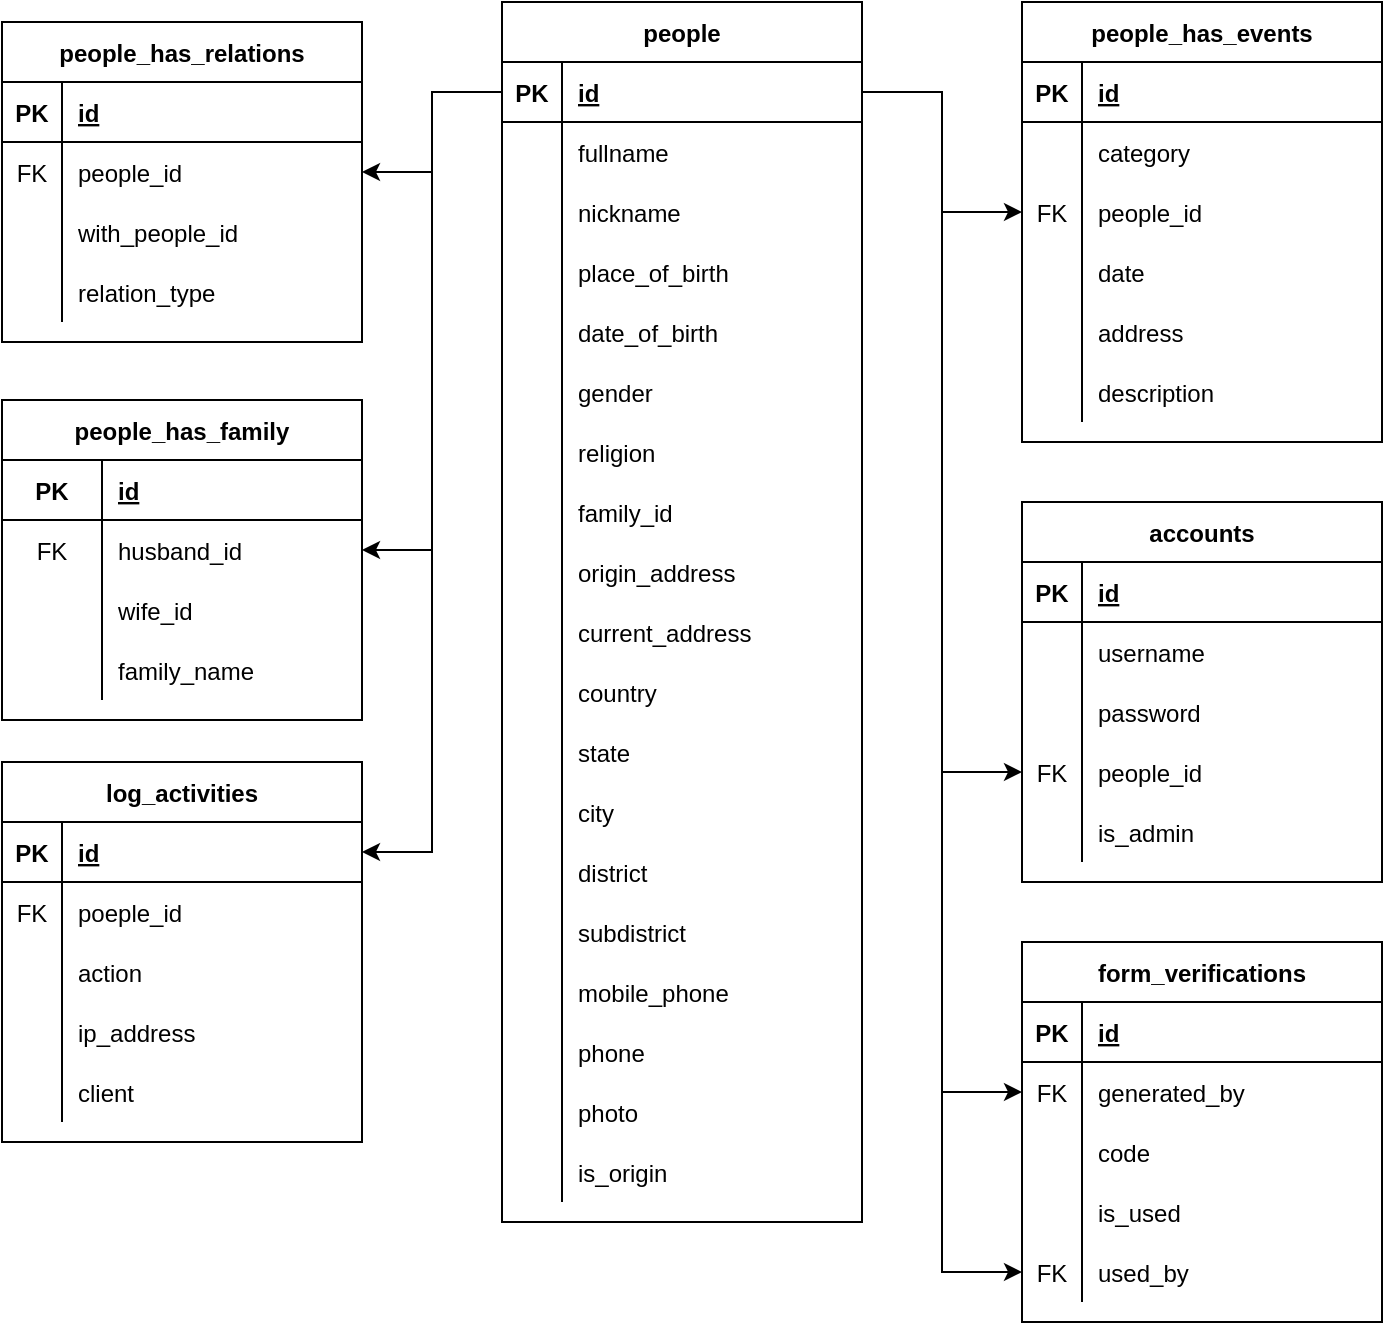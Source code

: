 <mxfile version="18.1.3" type="device"><diagram id="Zd12VCWH0Hh3ZDJWoKAs" name="Page-1"><mxGraphModel dx="1422" dy="729" grid="1" gridSize="10" guides="1" tooltips="1" connect="1" arrows="1" fold="1" page="1" pageScale="1" pageWidth="827" pageHeight="1169" math="0" shadow="0"><root><mxCell id="0"/><mxCell id="1" parent="0"/><mxCell id="gotY-je5vLpRcVYP9ocu-1" value="people_has_events" style="shape=table;startSize=30;container=1;collapsible=1;childLayout=tableLayout;fixedRows=1;rowLines=0;fontStyle=1;align=center;resizeLast=1;" parent="1" vertex="1"><mxGeometry x="560" y="50" width="180" height="220" as="geometry"/></mxCell><mxCell id="gotY-je5vLpRcVYP9ocu-2" value="" style="shape=tableRow;horizontal=0;startSize=0;swimlaneHead=0;swimlaneBody=0;fillColor=none;collapsible=0;dropTarget=0;points=[[0,0.5],[1,0.5]];portConstraint=eastwest;top=0;left=0;right=0;bottom=1;" parent="gotY-je5vLpRcVYP9ocu-1" vertex="1"><mxGeometry y="30" width="180" height="30" as="geometry"/></mxCell><mxCell id="gotY-je5vLpRcVYP9ocu-3" value="PK" style="shape=partialRectangle;connectable=0;fillColor=none;top=0;left=0;bottom=0;right=0;fontStyle=1;overflow=hidden;" parent="gotY-je5vLpRcVYP9ocu-2" vertex="1"><mxGeometry width="30" height="30" as="geometry"><mxRectangle width="30" height="30" as="alternateBounds"/></mxGeometry></mxCell><mxCell id="gotY-je5vLpRcVYP9ocu-4" value="id" style="shape=partialRectangle;connectable=0;fillColor=none;top=0;left=0;bottom=0;right=0;align=left;spacingLeft=6;fontStyle=5;overflow=hidden;" parent="gotY-je5vLpRcVYP9ocu-2" vertex="1"><mxGeometry x="30" width="150" height="30" as="geometry"><mxRectangle width="150" height="30" as="alternateBounds"/></mxGeometry></mxCell><mxCell id="gotY-je5vLpRcVYP9ocu-5" value="" style="shape=tableRow;horizontal=0;startSize=0;swimlaneHead=0;swimlaneBody=0;fillColor=none;collapsible=0;dropTarget=0;points=[[0,0.5],[1,0.5]];portConstraint=eastwest;top=0;left=0;right=0;bottom=0;" parent="gotY-je5vLpRcVYP9ocu-1" vertex="1"><mxGeometry y="60" width="180" height="30" as="geometry"/></mxCell><mxCell id="gotY-je5vLpRcVYP9ocu-6" value="" style="shape=partialRectangle;connectable=0;fillColor=none;top=0;left=0;bottom=0;right=0;editable=1;overflow=hidden;" parent="gotY-je5vLpRcVYP9ocu-5" vertex="1"><mxGeometry width="30" height="30" as="geometry"><mxRectangle width="30" height="30" as="alternateBounds"/></mxGeometry></mxCell><mxCell id="gotY-je5vLpRcVYP9ocu-7" value="category" style="shape=partialRectangle;connectable=0;fillColor=none;top=0;left=0;bottom=0;right=0;align=left;spacingLeft=6;overflow=hidden;" parent="gotY-je5vLpRcVYP9ocu-5" vertex="1"><mxGeometry x="30" width="150" height="30" as="geometry"><mxRectangle width="150" height="30" as="alternateBounds"/></mxGeometry></mxCell><mxCell id="gotY-je5vLpRcVYP9ocu-8" value="" style="shape=tableRow;horizontal=0;startSize=0;swimlaneHead=0;swimlaneBody=0;fillColor=none;collapsible=0;dropTarget=0;points=[[0,0.5],[1,0.5]];portConstraint=eastwest;top=0;left=0;right=0;bottom=0;" parent="gotY-je5vLpRcVYP9ocu-1" vertex="1"><mxGeometry y="90" width="180" height="30" as="geometry"/></mxCell><mxCell id="gotY-je5vLpRcVYP9ocu-9" value="FK" style="shape=partialRectangle;connectable=0;fillColor=none;top=0;left=0;bottom=0;right=0;editable=1;overflow=hidden;" parent="gotY-je5vLpRcVYP9ocu-8" vertex="1"><mxGeometry width="30" height="30" as="geometry"><mxRectangle width="30" height="30" as="alternateBounds"/></mxGeometry></mxCell><mxCell id="gotY-je5vLpRcVYP9ocu-10" value="people_id" style="shape=partialRectangle;connectable=0;fillColor=none;top=0;left=0;bottom=0;right=0;align=left;spacingLeft=6;overflow=hidden;" parent="gotY-je5vLpRcVYP9ocu-8" vertex="1"><mxGeometry x="30" width="150" height="30" as="geometry"><mxRectangle width="150" height="30" as="alternateBounds"/></mxGeometry></mxCell><mxCell id="gotY-je5vLpRcVYP9ocu-11" value="" style="shape=tableRow;horizontal=0;startSize=0;swimlaneHead=0;swimlaneBody=0;fillColor=none;collapsible=0;dropTarget=0;points=[[0,0.5],[1,0.5]];portConstraint=eastwest;top=0;left=0;right=0;bottom=0;" parent="gotY-je5vLpRcVYP9ocu-1" vertex="1"><mxGeometry y="120" width="180" height="30" as="geometry"/></mxCell><mxCell id="gotY-je5vLpRcVYP9ocu-12" value="" style="shape=partialRectangle;connectable=0;fillColor=none;top=0;left=0;bottom=0;right=0;editable=1;overflow=hidden;" parent="gotY-je5vLpRcVYP9ocu-11" vertex="1"><mxGeometry width="30" height="30" as="geometry"><mxRectangle width="30" height="30" as="alternateBounds"/></mxGeometry></mxCell><mxCell id="gotY-je5vLpRcVYP9ocu-13" value="date" style="shape=partialRectangle;connectable=0;fillColor=none;top=0;left=0;bottom=0;right=0;align=left;spacingLeft=6;overflow=hidden;" parent="gotY-je5vLpRcVYP9ocu-11" vertex="1"><mxGeometry x="30" width="150" height="30" as="geometry"><mxRectangle width="150" height="30" as="alternateBounds"/></mxGeometry></mxCell><mxCell id="gotY-je5vLpRcVYP9ocu-128" value="" style="shape=tableRow;horizontal=0;startSize=0;swimlaneHead=0;swimlaneBody=0;fillColor=none;collapsible=0;dropTarget=0;points=[[0,0.5],[1,0.5]];portConstraint=eastwest;top=0;left=0;right=0;bottom=0;" parent="gotY-je5vLpRcVYP9ocu-1" vertex="1"><mxGeometry y="150" width="180" height="30" as="geometry"/></mxCell><mxCell id="gotY-je5vLpRcVYP9ocu-129" value="" style="shape=partialRectangle;connectable=0;fillColor=none;top=0;left=0;bottom=0;right=0;editable=1;overflow=hidden;" parent="gotY-je5vLpRcVYP9ocu-128" vertex="1"><mxGeometry width="30" height="30" as="geometry"><mxRectangle width="30" height="30" as="alternateBounds"/></mxGeometry></mxCell><mxCell id="gotY-je5vLpRcVYP9ocu-130" value="address" style="shape=partialRectangle;connectable=0;fillColor=none;top=0;left=0;bottom=0;right=0;align=left;spacingLeft=6;overflow=hidden;" parent="gotY-je5vLpRcVYP9ocu-128" vertex="1"><mxGeometry x="30" width="150" height="30" as="geometry"><mxRectangle width="150" height="30" as="alternateBounds"/></mxGeometry></mxCell><mxCell id="AFvGpqUItjvITP-02xE5-25" value="" style="shape=tableRow;horizontal=0;startSize=0;swimlaneHead=0;swimlaneBody=0;fillColor=none;collapsible=0;dropTarget=0;points=[[0,0.5],[1,0.5]];portConstraint=eastwest;top=0;left=0;right=0;bottom=0;" parent="gotY-je5vLpRcVYP9ocu-1" vertex="1"><mxGeometry y="180" width="180" height="30" as="geometry"/></mxCell><mxCell id="AFvGpqUItjvITP-02xE5-26" value="" style="shape=partialRectangle;connectable=0;fillColor=none;top=0;left=0;bottom=0;right=0;editable=1;overflow=hidden;" parent="AFvGpqUItjvITP-02xE5-25" vertex="1"><mxGeometry width="30" height="30" as="geometry"><mxRectangle width="30" height="30" as="alternateBounds"/></mxGeometry></mxCell><mxCell id="AFvGpqUItjvITP-02xE5-27" value="description" style="shape=partialRectangle;connectable=0;fillColor=none;top=0;left=0;bottom=0;right=0;align=left;spacingLeft=6;overflow=hidden;" parent="AFvGpqUItjvITP-02xE5-25" vertex="1"><mxGeometry x="30" width="150" height="30" as="geometry"><mxRectangle width="150" height="30" as="alternateBounds"/></mxGeometry></mxCell><mxCell id="gotY-je5vLpRcVYP9ocu-14" value="people" style="shape=table;startSize=30;container=1;collapsible=1;childLayout=tableLayout;fixedRows=1;rowLines=0;fontStyle=1;align=center;resizeLast=1;" parent="1" vertex="1"><mxGeometry x="300" y="50" width="180" height="610" as="geometry"/></mxCell><mxCell id="gotY-je5vLpRcVYP9ocu-15" value="" style="shape=tableRow;horizontal=0;startSize=0;swimlaneHead=0;swimlaneBody=0;fillColor=none;collapsible=0;dropTarget=0;points=[[0,0.5],[1,0.5]];portConstraint=eastwest;top=0;left=0;right=0;bottom=1;" parent="gotY-je5vLpRcVYP9ocu-14" vertex="1"><mxGeometry y="30" width="180" height="30" as="geometry"/></mxCell><mxCell id="gotY-je5vLpRcVYP9ocu-16" value="PK" style="shape=partialRectangle;connectable=0;fillColor=none;top=0;left=0;bottom=0;right=0;fontStyle=1;overflow=hidden;" parent="gotY-je5vLpRcVYP9ocu-15" vertex="1"><mxGeometry width="30" height="30" as="geometry"><mxRectangle width="30" height="30" as="alternateBounds"/></mxGeometry></mxCell><mxCell id="gotY-je5vLpRcVYP9ocu-17" value="id" style="shape=partialRectangle;connectable=0;fillColor=none;top=0;left=0;bottom=0;right=0;align=left;spacingLeft=6;fontStyle=5;overflow=hidden;" parent="gotY-je5vLpRcVYP9ocu-15" vertex="1"><mxGeometry x="30" width="150" height="30" as="geometry"><mxRectangle width="150" height="30" as="alternateBounds"/></mxGeometry></mxCell><mxCell id="gotY-je5vLpRcVYP9ocu-18" value="" style="shape=tableRow;horizontal=0;startSize=0;swimlaneHead=0;swimlaneBody=0;fillColor=none;collapsible=0;dropTarget=0;points=[[0,0.5],[1,0.5]];portConstraint=eastwest;top=0;left=0;right=0;bottom=0;" parent="gotY-je5vLpRcVYP9ocu-14" vertex="1"><mxGeometry y="60" width="180" height="30" as="geometry"/></mxCell><mxCell id="gotY-je5vLpRcVYP9ocu-19" value="" style="shape=partialRectangle;connectable=0;fillColor=none;top=0;left=0;bottom=0;right=0;editable=1;overflow=hidden;" parent="gotY-je5vLpRcVYP9ocu-18" vertex="1"><mxGeometry width="30" height="30" as="geometry"><mxRectangle width="30" height="30" as="alternateBounds"/></mxGeometry></mxCell><mxCell id="gotY-je5vLpRcVYP9ocu-20" value="fullname" style="shape=partialRectangle;connectable=0;fillColor=none;top=0;left=0;bottom=0;right=0;align=left;spacingLeft=6;overflow=hidden;" parent="gotY-je5vLpRcVYP9ocu-18" vertex="1"><mxGeometry x="30" width="150" height="30" as="geometry"><mxRectangle width="150" height="30" as="alternateBounds"/></mxGeometry></mxCell><mxCell id="gotY-je5vLpRcVYP9ocu-21" value="" style="shape=tableRow;horizontal=0;startSize=0;swimlaneHead=0;swimlaneBody=0;fillColor=none;collapsible=0;dropTarget=0;points=[[0,0.5],[1,0.5]];portConstraint=eastwest;top=0;left=0;right=0;bottom=0;" parent="gotY-je5vLpRcVYP9ocu-14" vertex="1"><mxGeometry y="90" width="180" height="30" as="geometry"/></mxCell><mxCell id="gotY-je5vLpRcVYP9ocu-22" value="" style="shape=partialRectangle;connectable=0;fillColor=none;top=0;left=0;bottom=0;right=0;editable=1;overflow=hidden;" parent="gotY-je5vLpRcVYP9ocu-21" vertex="1"><mxGeometry width="30" height="30" as="geometry"><mxRectangle width="30" height="30" as="alternateBounds"/></mxGeometry></mxCell><mxCell id="gotY-je5vLpRcVYP9ocu-23" value="nickname" style="shape=partialRectangle;connectable=0;fillColor=none;top=0;left=0;bottom=0;right=0;align=left;spacingLeft=6;overflow=hidden;" parent="gotY-je5vLpRcVYP9ocu-21" vertex="1"><mxGeometry x="30" width="150" height="30" as="geometry"><mxRectangle width="150" height="30" as="alternateBounds"/></mxGeometry></mxCell><mxCell id="gotY-je5vLpRcVYP9ocu-24" value="" style="shape=tableRow;horizontal=0;startSize=0;swimlaneHead=0;swimlaneBody=0;fillColor=none;collapsible=0;dropTarget=0;points=[[0,0.5],[1,0.5]];portConstraint=eastwest;top=0;left=0;right=0;bottom=0;" parent="gotY-je5vLpRcVYP9ocu-14" vertex="1"><mxGeometry y="120" width="180" height="30" as="geometry"/></mxCell><mxCell id="gotY-je5vLpRcVYP9ocu-25" value="" style="shape=partialRectangle;connectable=0;fillColor=none;top=0;left=0;bottom=0;right=0;editable=1;overflow=hidden;" parent="gotY-je5vLpRcVYP9ocu-24" vertex="1"><mxGeometry width="30" height="30" as="geometry"><mxRectangle width="30" height="30" as="alternateBounds"/></mxGeometry></mxCell><mxCell id="gotY-je5vLpRcVYP9ocu-26" value="place_of_birth" style="shape=partialRectangle;connectable=0;fillColor=none;top=0;left=0;bottom=0;right=0;align=left;spacingLeft=6;overflow=hidden;" parent="gotY-je5vLpRcVYP9ocu-24" vertex="1"><mxGeometry x="30" width="150" height="30" as="geometry"><mxRectangle width="150" height="30" as="alternateBounds"/></mxGeometry></mxCell><mxCell id="gotY-je5vLpRcVYP9ocu-27" value="" style="shape=tableRow;horizontal=0;startSize=0;swimlaneHead=0;swimlaneBody=0;fillColor=none;collapsible=0;dropTarget=0;points=[[0,0.5],[1,0.5]];portConstraint=eastwest;top=0;left=0;right=0;bottom=0;" parent="gotY-je5vLpRcVYP9ocu-14" vertex="1"><mxGeometry y="150" width="180" height="30" as="geometry"/></mxCell><mxCell id="gotY-je5vLpRcVYP9ocu-28" value="" style="shape=partialRectangle;connectable=0;fillColor=none;top=0;left=0;bottom=0;right=0;editable=1;overflow=hidden;" parent="gotY-je5vLpRcVYP9ocu-27" vertex="1"><mxGeometry width="30" height="30" as="geometry"><mxRectangle width="30" height="30" as="alternateBounds"/></mxGeometry></mxCell><mxCell id="gotY-je5vLpRcVYP9ocu-29" value="date_of_birth" style="shape=partialRectangle;connectable=0;fillColor=none;top=0;left=0;bottom=0;right=0;align=left;spacingLeft=6;overflow=hidden;" parent="gotY-je5vLpRcVYP9ocu-27" vertex="1"><mxGeometry x="30" width="150" height="30" as="geometry"><mxRectangle width="150" height="30" as="alternateBounds"/></mxGeometry></mxCell><mxCell id="AFvGpqUItjvITP-02xE5-1" value="" style="shape=tableRow;horizontal=0;startSize=0;swimlaneHead=0;swimlaneBody=0;fillColor=none;collapsible=0;dropTarget=0;points=[[0,0.5],[1,0.5]];portConstraint=eastwest;top=0;left=0;right=0;bottom=0;" parent="gotY-je5vLpRcVYP9ocu-14" vertex="1"><mxGeometry y="180" width="180" height="30" as="geometry"/></mxCell><mxCell id="AFvGpqUItjvITP-02xE5-2" value="" style="shape=partialRectangle;connectable=0;fillColor=none;top=0;left=0;bottom=0;right=0;editable=1;overflow=hidden;" parent="AFvGpqUItjvITP-02xE5-1" vertex="1"><mxGeometry width="30" height="30" as="geometry"><mxRectangle width="30" height="30" as="alternateBounds"/></mxGeometry></mxCell><mxCell id="AFvGpqUItjvITP-02xE5-3" value="gender" style="shape=partialRectangle;connectable=0;fillColor=none;top=0;left=0;bottom=0;right=0;align=left;spacingLeft=6;overflow=hidden;" parent="AFvGpqUItjvITP-02xE5-1" vertex="1"><mxGeometry x="30" width="150" height="30" as="geometry"><mxRectangle width="150" height="30" as="alternateBounds"/></mxGeometry></mxCell><mxCell id="gotY-je5vLpRcVYP9ocu-45" value="" style="shape=tableRow;horizontal=0;startSize=0;swimlaneHead=0;swimlaneBody=0;fillColor=none;collapsible=0;dropTarget=0;points=[[0,0.5],[1,0.5]];portConstraint=eastwest;top=0;left=0;right=0;bottom=0;" parent="gotY-je5vLpRcVYP9ocu-14" vertex="1"><mxGeometry y="210" width="180" height="30" as="geometry"/></mxCell><mxCell id="gotY-je5vLpRcVYP9ocu-46" value="" style="shape=partialRectangle;connectable=0;fillColor=none;top=0;left=0;bottom=0;right=0;editable=1;overflow=hidden;" parent="gotY-je5vLpRcVYP9ocu-45" vertex="1"><mxGeometry width="30" height="30" as="geometry"><mxRectangle width="30" height="30" as="alternateBounds"/></mxGeometry></mxCell><mxCell id="gotY-je5vLpRcVYP9ocu-47" value="religion" style="shape=partialRectangle;connectable=0;fillColor=none;top=0;left=0;bottom=0;right=0;align=left;spacingLeft=6;overflow=hidden;" parent="gotY-je5vLpRcVYP9ocu-45" vertex="1"><mxGeometry x="30" width="150" height="30" as="geometry"><mxRectangle width="150" height="30" as="alternateBounds"/></mxGeometry></mxCell><mxCell id="gotY-je5vLpRcVYP9ocu-30" value="" style="shape=tableRow;horizontal=0;startSize=0;swimlaneHead=0;swimlaneBody=0;fillColor=none;collapsible=0;dropTarget=0;points=[[0,0.5],[1,0.5]];portConstraint=eastwest;top=0;left=0;right=0;bottom=0;" parent="gotY-je5vLpRcVYP9ocu-14" vertex="1"><mxGeometry y="240" width="180" height="30" as="geometry"/></mxCell><mxCell id="gotY-je5vLpRcVYP9ocu-31" value="" style="shape=partialRectangle;connectable=0;fillColor=none;top=0;left=0;bottom=0;right=0;editable=1;overflow=hidden;" parent="gotY-je5vLpRcVYP9ocu-30" vertex="1"><mxGeometry width="30" height="30" as="geometry"><mxRectangle width="30" height="30" as="alternateBounds"/></mxGeometry></mxCell><mxCell id="gotY-je5vLpRcVYP9ocu-32" value="family_id" style="shape=partialRectangle;connectable=0;fillColor=none;top=0;left=0;bottom=0;right=0;align=left;spacingLeft=6;overflow=hidden;" parent="gotY-je5vLpRcVYP9ocu-30" vertex="1"><mxGeometry x="30" width="150" height="30" as="geometry"><mxRectangle width="150" height="30" as="alternateBounds"/></mxGeometry></mxCell><mxCell id="gotY-je5vLpRcVYP9ocu-33" value="" style="shape=tableRow;horizontal=0;startSize=0;swimlaneHead=0;swimlaneBody=0;fillColor=none;collapsible=0;dropTarget=0;points=[[0,0.5],[1,0.5]];portConstraint=eastwest;top=0;left=0;right=0;bottom=0;" parent="gotY-je5vLpRcVYP9ocu-14" vertex="1"><mxGeometry y="270" width="180" height="30" as="geometry"/></mxCell><mxCell id="gotY-je5vLpRcVYP9ocu-34" value="" style="shape=partialRectangle;connectable=0;fillColor=none;top=0;left=0;bottom=0;right=0;editable=1;overflow=hidden;" parent="gotY-je5vLpRcVYP9ocu-33" vertex="1"><mxGeometry width="30" height="30" as="geometry"><mxRectangle width="30" height="30" as="alternateBounds"/></mxGeometry></mxCell><mxCell id="gotY-je5vLpRcVYP9ocu-35" value="origin_address" style="shape=partialRectangle;connectable=0;fillColor=none;top=0;left=0;bottom=0;right=0;align=left;spacingLeft=6;overflow=hidden;" parent="gotY-je5vLpRcVYP9ocu-33" vertex="1"><mxGeometry x="30" width="150" height="30" as="geometry"><mxRectangle width="150" height="30" as="alternateBounds"/></mxGeometry></mxCell><mxCell id="gotY-je5vLpRcVYP9ocu-36" value="" style="shape=tableRow;horizontal=0;startSize=0;swimlaneHead=0;swimlaneBody=0;fillColor=none;collapsible=0;dropTarget=0;points=[[0,0.5],[1,0.5]];portConstraint=eastwest;top=0;left=0;right=0;bottom=0;" parent="gotY-je5vLpRcVYP9ocu-14" vertex="1"><mxGeometry y="300" width="180" height="30" as="geometry"/></mxCell><mxCell id="gotY-je5vLpRcVYP9ocu-37" value="" style="shape=partialRectangle;connectable=0;fillColor=none;top=0;left=0;bottom=0;right=0;editable=1;overflow=hidden;" parent="gotY-je5vLpRcVYP9ocu-36" vertex="1"><mxGeometry width="30" height="30" as="geometry"><mxRectangle width="30" height="30" as="alternateBounds"/></mxGeometry></mxCell><mxCell id="gotY-je5vLpRcVYP9ocu-38" value="current_address" style="shape=partialRectangle;connectable=0;fillColor=none;top=0;left=0;bottom=0;right=0;align=left;spacingLeft=6;overflow=hidden;" parent="gotY-je5vLpRcVYP9ocu-36" vertex="1"><mxGeometry x="30" width="150" height="30" as="geometry"><mxRectangle width="150" height="30" as="alternateBounds"/></mxGeometry></mxCell><mxCell id="AFvGpqUItjvITP-02xE5-4" value="" style="shape=tableRow;horizontal=0;startSize=0;swimlaneHead=0;swimlaneBody=0;fillColor=none;collapsible=0;dropTarget=0;points=[[0,0.5],[1,0.5]];portConstraint=eastwest;top=0;left=0;right=0;bottom=0;" parent="gotY-je5vLpRcVYP9ocu-14" vertex="1"><mxGeometry y="330" width="180" height="30" as="geometry"/></mxCell><mxCell id="AFvGpqUItjvITP-02xE5-5" value="" style="shape=partialRectangle;connectable=0;fillColor=none;top=0;left=0;bottom=0;right=0;editable=1;overflow=hidden;" parent="AFvGpqUItjvITP-02xE5-4" vertex="1"><mxGeometry width="30" height="30" as="geometry"><mxRectangle width="30" height="30" as="alternateBounds"/></mxGeometry></mxCell><mxCell id="AFvGpqUItjvITP-02xE5-6" value="country" style="shape=partialRectangle;connectable=0;fillColor=none;top=0;left=0;bottom=0;right=0;align=left;spacingLeft=6;overflow=hidden;" parent="AFvGpqUItjvITP-02xE5-4" vertex="1"><mxGeometry x="30" width="150" height="30" as="geometry"><mxRectangle width="150" height="30" as="alternateBounds"/></mxGeometry></mxCell><mxCell id="AFvGpqUItjvITP-02xE5-7" value="" style="shape=tableRow;horizontal=0;startSize=0;swimlaneHead=0;swimlaneBody=0;fillColor=none;collapsible=0;dropTarget=0;points=[[0,0.5],[1,0.5]];portConstraint=eastwest;top=0;left=0;right=0;bottom=0;" parent="gotY-je5vLpRcVYP9ocu-14" vertex="1"><mxGeometry y="360" width="180" height="30" as="geometry"/></mxCell><mxCell id="AFvGpqUItjvITP-02xE5-8" value="" style="shape=partialRectangle;connectable=0;fillColor=none;top=0;left=0;bottom=0;right=0;editable=1;overflow=hidden;" parent="AFvGpqUItjvITP-02xE5-7" vertex="1"><mxGeometry width="30" height="30" as="geometry"><mxRectangle width="30" height="30" as="alternateBounds"/></mxGeometry></mxCell><mxCell id="AFvGpqUItjvITP-02xE5-9" value="state" style="shape=partialRectangle;connectable=0;fillColor=none;top=0;left=0;bottom=0;right=0;align=left;spacingLeft=6;overflow=hidden;" parent="AFvGpqUItjvITP-02xE5-7" vertex="1"><mxGeometry x="30" width="150" height="30" as="geometry"><mxRectangle width="150" height="30" as="alternateBounds"/></mxGeometry></mxCell><mxCell id="AFvGpqUItjvITP-02xE5-10" value="" style="shape=tableRow;horizontal=0;startSize=0;swimlaneHead=0;swimlaneBody=0;fillColor=none;collapsible=0;dropTarget=0;points=[[0,0.5],[1,0.5]];portConstraint=eastwest;top=0;left=0;right=0;bottom=0;" parent="gotY-je5vLpRcVYP9ocu-14" vertex="1"><mxGeometry y="390" width="180" height="30" as="geometry"/></mxCell><mxCell id="AFvGpqUItjvITP-02xE5-11" value="" style="shape=partialRectangle;connectable=0;fillColor=none;top=0;left=0;bottom=0;right=0;editable=1;overflow=hidden;" parent="AFvGpqUItjvITP-02xE5-10" vertex="1"><mxGeometry width="30" height="30" as="geometry"><mxRectangle width="30" height="30" as="alternateBounds"/></mxGeometry></mxCell><mxCell id="AFvGpqUItjvITP-02xE5-12" value="city" style="shape=partialRectangle;connectable=0;fillColor=none;top=0;left=0;bottom=0;right=0;align=left;spacingLeft=6;overflow=hidden;" parent="AFvGpqUItjvITP-02xE5-10" vertex="1"><mxGeometry x="30" width="150" height="30" as="geometry"><mxRectangle width="150" height="30" as="alternateBounds"/></mxGeometry></mxCell><mxCell id="AFvGpqUItjvITP-02xE5-13" value="" style="shape=tableRow;horizontal=0;startSize=0;swimlaneHead=0;swimlaneBody=0;fillColor=none;collapsible=0;dropTarget=0;points=[[0,0.5],[1,0.5]];portConstraint=eastwest;top=0;left=0;right=0;bottom=0;" parent="gotY-je5vLpRcVYP9ocu-14" vertex="1"><mxGeometry y="420" width="180" height="30" as="geometry"/></mxCell><mxCell id="AFvGpqUItjvITP-02xE5-14" value="" style="shape=partialRectangle;connectable=0;fillColor=none;top=0;left=0;bottom=0;right=0;editable=1;overflow=hidden;" parent="AFvGpqUItjvITP-02xE5-13" vertex="1"><mxGeometry width="30" height="30" as="geometry"><mxRectangle width="30" height="30" as="alternateBounds"/></mxGeometry></mxCell><mxCell id="AFvGpqUItjvITP-02xE5-15" value="district" style="shape=partialRectangle;connectable=0;fillColor=none;top=0;left=0;bottom=0;right=0;align=left;spacingLeft=6;overflow=hidden;" parent="AFvGpqUItjvITP-02xE5-13" vertex="1"><mxGeometry x="30" width="150" height="30" as="geometry"><mxRectangle width="150" height="30" as="alternateBounds"/></mxGeometry></mxCell><mxCell id="AFvGpqUItjvITP-02xE5-16" value="" style="shape=tableRow;horizontal=0;startSize=0;swimlaneHead=0;swimlaneBody=0;fillColor=none;collapsible=0;dropTarget=0;points=[[0,0.5],[1,0.5]];portConstraint=eastwest;top=0;left=0;right=0;bottom=0;" parent="gotY-je5vLpRcVYP9ocu-14" vertex="1"><mxGeometry y="450" width="180" height="30" as="geometry"/></mxCell><mxCell id="AFvGpqUItjvITP-02xE5-17" value="" style="shape=partialRectangle;connectable=0;fillColor=none;top=0;left=0;bottom=0;right=0;editable=1;overflow=hidden;" parent="AFvGpqUItjvITP-02xE5-16" vertex="1"><mxGeometry width="30" height="30" as="geometry"><mxRectangle width="30" height="30" as="alternateBounds"/></mxGeometry></mxCell><mxCell id="AFvGpqUItjvITP-02xE5-18" value="subdistrict" style="shape=partialRectangle;connectable=0;fillColor=none;top=0;left=0;bottom=0;right=0;align=left;spacingLeft=6;overflow=hidden;" parent="AFvGpqUItjvITP-02xE5-16" vertex="1"><mxGeometry x="30" width="150" height="30" as="geometry"><mxRectangle width="150" height="30" as="alternateBounds"/></mxGeometry></mxCell><mxCell id="gotY-je5vLpRcVYP9ocu-39" value="" style="shape=tableRow;horizontal=0;startSize=0;swimlaneHead=0;swimlaneBody=0;fillColor=none;collapsible=0;dropTarget=0;points=[[0,0.5],[1,0.5]];portConstraint=eastwest;top=0;left=0;right=0;bottom=0;" parent="gotY-je5vLpRcVYP9ocu-14" vertex="1"><mxGeometry y="480" width="180" height="30" as="geometry"/></mxCell><mxCell id="gotY-je5vLpRcVYP9ocu-40" value="" style="shape=partialRectangle;connectable=0;fillColor=none;top=0;left=0;bottom=0;right=0;editable=1;overflow=hidden;" parent="gotY-je5vLpRcVYP9ocu-39" vertex="1"><mxGeometry width="30" height="30" as="geometry"><mxRectangle width="30" height="30" as="alternateBounds"/></mxGeometry></mxCell><mxCell id="gotY-je5vLpRcVYP9ocu-41" value="mobile_phone" style="shape=partialRectangle;connectable=0;fillColor=none;top=0;left=0;bottom=0;right=0;align=left;spacingLeft=6;overflow=hidden;" parent="gotY-je5vLpRcVYP9ocu-39" vertex="1"><mxGeometry x="30" width="150" height="30" as="geometry"><mxRectangle width="150" height="30" as="alternateBounds"/></mxGeometry></mxCell><mxCell id="gotY-je5vLpRcVYP9ocu-42" value="" style="shape=tableRow;horizontal=0;startSize=0;swimlaneHead=0;swimlaneBody=0;fillColor=none;collapsible=0;dropTarget=0;points=[[0,0.5],[1,0.5]];portConstraint=eastwest;top=0;left=0;right=0;bottom=0;" parent="gotY-je5vLpRcVYP9ocu-14" vertex="1"><mxGeometry y="510" width="180" height="30" as="geometry"/></mxCell><mxCell id="gotY-je5vLpRcVYP9ocu-43" value="" style="shape=partialRectangle;connectable=0;fillColor=none;top=0;left=0;bottom=0;right=0;editable=1;overflow=hidden;" parent="gotY-je5vLpRcVYP9ocu-42" vertex="1"><mxGeometry width="30" height="30" as="geometry"><mxRectangle width="30" height="30" as="alternateBounds"/></mxGeometry></mxCell><mxCell id="gotY-je5vLpRcVYP9ocu-44" value="phone" style="shape=partialRectangle;connectable=0;fillColor=none;top=0;left=0;bottom=0;right=0;align=left;spacingLeft=6;overflow=hidden;" parent="gotY-je5vLpRcVYP9ocu-42" vertex="1"><mxGeometry x="30" width="150" height="30" as="geometry"><mxRectangle width="150" height="30" as="alternateBounds"/></mxGeometry></mxCell><mxCell id="AFvGpqUItjvITP-02xE5-19" value="" style="shape=tableRow;horizontal=0;startSize=0;swimlaneHead=0;swimlaneBody=0;fillColor=none;collapsible=0;dropTarget=0;points=[[0,0.5],[1,0.5]];portConstraint=eastwest;top=0;left=0;right=0;bottom=0;" parent="gotY-je5vLpRcVYP9ocu-14" vertex="1"><mxGeometry y="540" width="180" height="30" as="geometry"/></mxCell><mxCell id="AFvGpqUItjvITP-02xE5-20" value="" style="shape=partialRectangle;connectable=0;fillColor=none;top=0;left=0;bottom=0;right=0;editable=1;overflow=hidden;" parent="AFvGpqUItjvITP-02xE5-19" vertex="1"><mxGeometry width="30" height="30" as="geometry"><mxRectangle width="30" height="30" as="alternateBounds"/></mxGeometry></mxCell><mxCell id="AFvGpqUItjvITP-02xE5-21" value="photo" style="shape=partialRectangle;connectable=0;fillColor=none;top=0;left=0;bottom=0;right=0;align=left;spacingLeft=6;overflow=hidden;" parent="AFvGpqUItjvITP-02xE5-19" vertex="1"><mxGeometry x="30" width="150" height="30" as="geometry"><mxRectangle width="150" height="30" as="alternateBounds"/></mxGeometry></mxCell><mxCell id="AFvGpqUItjvITP-02xE5-22" value="" style="shape=tableRow;horizontal=0;startSize=0;swimlaneHead=0;swimlaneBody=0;fillColor=none;collapsible=0;dropTarget=0;points=[[0,0.5],[1,0.5]];portConstraint=eastwest;top=0;left=0;right=0;bottom=0;" parent="gotY-je5vLpRcVYP9ocu-14" vertex="1"><mxGeometry y="570" width="180" height="30" as="geometry"/></mxCell><mxCell id="AFvGpqUItjvITP-02xE5-23" value="" style="shape=partialRectangle;connectable=0;fillColor=none;top=0;left=0;bottom=0;right=0;editable=1;overflow=hidden;" parent="AFvGpqUItjvITP-02xE5-22" vertex="1"><mxGeometry width="30" height="30" as="geometry"><mxRectangle width="30" height="30" as="alternateBounds"/></mxGeometry></mxCell><mxCell id="AFvGpqUItjvITP-02xE5-24" value="is_origin" style="shape=partialRectangle;connectable=0;fillColor=none;top=0;left=0;bottom=0;right=0;align=left;spacingLeft=6;overflow=hidden;" parent="AFvGpqUItjvITP-02xE5-22" vertex="1"><mxGeometry x="30" width="150" height="30" as="geometry"><mxRectangle width="150" height="30" as="alternateBounds"/></mxGeometry></mxCell><mxCell id="gotY-je5vLpRcVYP9ocu-48" value="people_has_relations" style="shape=table;startSize=30;container=1;collapsible=1;childLayout=tableLayout;fixedRows=1;rowLines=0;fontStyle=1;align=center;resizeLast=1;" parent="1" vertex="1"><mxGeometry x="50" y="60" width="180" height="160" as="geometry"/></mxCell><mxCell id="gotY-je5vLpRcVYP9ocu-49" value="" style="shape=tableRow;horizontal=0;startSize=0;swimlaneHead=0;swimlaneBody=0;fillColor=none;collapsible=0;dropTarget=0;points=[[0,0.5],[1,0.5]];portConstraint=eastwest;top=0;left=0;right=0;bottom=1;" parent="gotY-je5vLpRcVYP9ocu-48" vertex="1"><mxGeometry y="30" width="180" height="30" as="geometry"/></mxCell><mxCell id="gotY-je5vLpRcVYP9ocu-50" value="PK" style="shape=partialRectangle;connectable=0;fillColor=none;top=0;left=0;bottom=0;right=0;fontStyle=1;overflow=hidden;" parent="gotY-je5vLpRcVYP9ocu-49" vertex="1"><mxGeometry width="30" height="30" as="geometry"><mxRectangle width="30" height="30" as="alternateBounds"/></mxGeometry></mxCell><mxCell id="gotY-je5vLpRcVYP9ocu-51" value="id" style="shape=partialRectangle;connectable=0;fillColor=none;top=0;left=0;bottom=0;right=0;align=left;spacingLeft=6;fontStyle=5;overflow=hidden;" parent="gotY-je5vLpRcVYP9ocu-49" vertex="1"><mxGeometry x="30" width="150" height="30" as="geometry"><mxRectangle width="150" height="30" as="alternateBounds"/></mxGeometry></mxCell><mxCell id="gotY-je5vLpRcVYP9ocu-52" value="" style="shape=tableRow;horizontal=0;startSize=0;swimlaneHead=0;swimlaneBody=0;fillColor=none;collapsible=0;dropTarget=0;points=[[0,0.5],[1,0.5]];portConstraint=eastwest;top=0;left=0;right=0;bottom=0;" parent="gotY-je5vLpRcVYP9ocu-48" vertex="1"><mxGeometry y="60" width="180" height="30" as="geometry"/></mxCell><mxCell id="gotY-je5vLpRcVYP9ocu-53" value="FK" style="shape=partialRectangle;connectable=0;fillColor=none;top=0;left=0;bottom=0;right=0;editable=1;overflow=hidden;" parent="gotY-je5vLpRcVYP9ocu-52" vertex="1"><mxGeometry width="30" height="30" as="geometry"><mxRectangle width="30" height="30" as="alternateBounds"/></mxGeometry></mxCell><mxCell id="gotY-je5vLpRcVYP9ocu-54" value="people_id" style="shape=partialRectangle;connectable=0;fillColor=none;top=0;left=0;bottom=0;right=0;align=left;spacingLeft=6;overflow=hidden;" parent="gotY-je5vLpRcVYP9ocu-52" vertex="1"><mxGeometry x="30" width="150" height="30" as="geometry"><mxRectangle width="150" height="30" as="alternateBounds"/></mxGeometry></mxCell><mxCell id="gotY-je5vLpRcVYP9ocu-55" value="" style="shape=tableRow;horizontal=0;startSize=0;swimlaneHead=0;swimlaneBody=0;fillColor=none;collapsible=0;dropTarget=0;points=[[0,0.5],[1,0.5]];portConstraint=eastwest;top=0;left=0;right=0;bottom=0;" parent="gotY-je5vLpRcVYP9ocu-48" vertex="1"><mxGeometry y="90" width="180" height="30" as="geometry"/></mxCell><mxCell id="gotY-je5vLpRcVYP9ocu-56" value="" style="shape=partialRectangle;connectable=0;fillColor=none;top=0;left=0;bottom=0;right=0;editable=1;overflow=hidden;" parent="gotY-je5vLpRcVYP9ocu-55" vertex="1"><mxGeometry width="30" height="30" as="geometry"><mxRectangle width="30" height="30" as="alternateBounds"/></mxGeometry></mxCell><mxCell id="gotY-je5vLpRcVYP9ocu-57" value="with_people_id" style="shape=partialRectangle;connectable=0;fillColor=none;top=0;left=0;bottom=0;right=0;align=left;spacingLeft=6;overflow=hidden;" parent="gotY-je5vLpRcVYP9ocu-55" vertex="1"><mxGeometry x="30" width="150" height="30" as="geometry"><mxRectangle width="150" height="30" as="alternateBounds"/></mxGeometry></mxCell><mxCell id="AFvGpqUItjvITP-02xE5-32" value="" style="shape=tableRow;horizontal=0;startSize=0;swimlaneHead=0;swimlaneBody=0;fillColor=none;collapsible=0;dropTarget=0;points=[[0,0.5],[1,0.5]];portConstraint=eastwest;top=0;left=0;right=0;bottom=0;" parent="gotY-je5vLpRcVYP9ocu-48" vertex="1"><mxGeometry y="120" width="180" height="30" as="geometry"/></mxCell><mxCell id="AFvGpqUItjvITP-02xE5-33" value="" style="shape=partialRectangle;connectable=0;fillColor=none;top=0;left=0;bottom=0;right=0;editable=1;overflow=hidden;" parent="AFvGpqUItjvITP-02xE5-32" vertex="1"><mxGeometry width="30" height="30" as="geometry"><mxRectangle width="30" height="30" as="alternateBounds"/></mxGeometry></mxCell><mxCell id="AFvGpqUItjvITP-02xE5-34" value="relation_type" style="shape=partialRectangle;connectable=0;fillColor=none;top=0;left=0;bottom=0;right=0;align=left;spacingLeft=6;overflow=hidden;" parent="AFvGpqUItjvITP-02xE5-32" vertex="1"><mxGeometry x="30" width="150" height="30" as="geometry"><mxRectangle width="150" height="30" as="alternateBounds"/></mxGeometry></mxCell><mxCell id="gotY-je5vLpRcVYP9ocu-67" value="people_has_family" style="shape=table;startSize=30;container=1;collapsible=1;childLayout=tableLayout;fixedRows=1;rowLines=0;fontStyle=1;align=center;resizeLast=1;" parent="1" vertex="1"><mxGeometry x="50" y="249" width="180" height="160" as="geometry"/></mxCell><mxCell id="gotY-je5vLpRcVYP9ocu-68" value="" style="shape=tableRow;horizontal=0;startSize=0;swimlaneHead=0;swimlaneBody=0;fillColor=none;collapsible=0;dropTarget=0;points=[[0,0.5],[1,0.5]];portConstraint=eastwest;top=0;left=0;right=0;bottom=1;" parent="gotY-je5vLpRcVYP9ocu-67" vertex="1"><mxGeometry y="30" width="180" height="30" as="geometry"/></mxCell><mxCell id="gotY-je5vLpRcVYP9ocu-69" value="PK" style="shape=partialRectangle;connectable=0;fillColor=none;top=0;left=0;bottom=0;right=0;fontStyle=1;overflow=hidden;" parent="gotY-je5vLpRcVYP9ocu-68" vertex="1"><mxGeometry width="50" height="30" as="geometry"><mxRectangle width="50" height="30" as="alternateBounds"/></mxGeometry></mxCell><mxCell id="gotY-je5vLpRcVYP9ocu-70" value="id" style="shape=partialRectangle;connectable=0;fillColor=none;top=0;left=0;bottom=0;right=0;align=left;spacingLeft=6;fontStyle=5;overflow=hidden;" parent="gotY-je5vLpRcVYP9ocu-68" vertex="1"><mxGeometry x="50" width="130" height="30" as="geometry"><mxRectangle width="130" height="30" as="alternateBounds"/></mxGeometry></mxCell><mxCell id="gotY-je5vLpRcVYP9ocu-71" value="" style="shape=tableRow;horizontal=0;startSize=0;swimlaneHead=0;swimlaneBody=0;fillColor=none;collapsible=0;dropTarget=0;points=[[0,0.5],[1,0.5]];portConstraint=eastwest;top=0;left=0;right=0;bottom=0;" parent="gotY-je5vLpRcVYP9ocu-67" vertex="1"><mxGeometry y="60" width="180" height="30" as="geometry"/></mxCell><mxCell id="gotY-je5vLpRcVYP9ocu-72" value="FK" style="shape=partialRectangle;connectable=0;fillColor=none;top=0;left=0;bottom=0;right=0;editable=1;overflow=hidden;" parent="gotY-je5vLpRcVYP9ocu-71" vertex="1"><mxGeometry width="50" height="30" as="geometry"><mxRectangle width="50" height="30" as="alternateBounds"/></mxGeometry></mxCell><mxCell id="gotY-je5vLpRcVYP9ocu-73" value="husband_id" style="shape=partialRectangle;connectable=0;fillColor=none;top=0;left=0;bottom=0;right=0;align=left;spacingLeft=6;overflow=hidden;" parent="gotY-je5vLpRcVYP9ocu-71" vertex="1"><mxGeometry x="50" width="130" height="30" as="geometry"><mxRectangle width="130" height="30" as="alternateBounds"/></mxGeometry></mxCell><mxCell id="AFvGpqUItjvITP-02xE5-35" value="" style="shape=tableRow;horizontal=0;startSize=0;swimlaneHead=0;swimlaneBody=0;fillColor=none;collapsible=0;dropTarget=0;points=[[0,0.5],[1,0.5]];portConstraint=eastwest;top=0;left=0;right=0;bottom=0;" parent="gotY-je5vLpRcVYP9ocu-67" vertex="1"><mxGeometry y="90" width="180" height="30" as="geometry"/></mxCell><mxCell id="AFvGpqUItjvITP-02xE5-36" value="" style="shape=partialRectangle;connectable=0;fillColor=none;top=0;left=0;bottom=0;right=0;editable=1;overflow=hidden;" parent="AFvGpqUItjvITP-02xE5-35" vertex="1"><mxGeometry width="50" height="30" as="geometry"><mxRectangle width="50" height="30" as="alternateBounds"/></mxGeometry></mxCell><mxCell id="AFvGpqUItjvITP-02xE5-37" value="wife_id" style="shape=partialRectangle;connectable=0;fillColor=none;top=0;left=0;bottom=0;right=0;align=left;spacingLeft=6;overflow=hidden;" parent="AFvGpqUItjvITP-02xE5-35" vertex="1"><mxGeometry x="50" width="130" height="30" as="geometry"><mxRectangle width="130" height="30" as="alternateBounds"/></mxGeometry></mxCell><mxCell id="gotY-je5vLpRcVYP9ocu-95" value="" style="shape=tableRow;horizontal=0;startSize=0;swimlaneHead=0;swimlaneBody=0;fillColor=none;collapsible=0;dropTarget=0;points=[[0,0.5],[1,0.5]];portConstraint=eastwest;top=0;left=0;right=0;bottom=0;" parent="gotY-je5vLpRcVYP9ocu-67" vertex="1"><mxGeometry y="120" width="180" height="30" as="geometry"/></mxCell><mxCell id="gotY-je5vLpRcVYP9ocu-96" value="" style="shape=partialRectangle;connectable=0;fillColor=none;top=0;left=0;bottom=0;right=0;editable=1;overflow=hidden;" parent="gotY-je5vLpRcVYP9ocu-95" vertex="1"><mxGeometry width="50" height="30" as="geometry"><mxRectangle width="50" height="30" as="alternateBounds"/></mxGeometry></mxCell><mxCell id="gotY-je5vLpRcVYP9ocu-97" value="family_name" style="shape=partialRectangle;connectable=0;fillColor=none;top=0;left=0;bottom=0;right=0;align=left;spacingLeft=6;overflow=hidden;" parent="gotY-je5vLpRcVYP9ocu-95" vertex="1"><mxGeometry x="50" width="130" height="30" as="geometry"><mxRectangle width="130" height="30" as="alternateBounds"/></mxGeometry></mxCell><mxCell id="gotY-je5vLpRcVYP9ocu-126" style="edgeStyle=orthogonalEdgeStyle;rounded=0;orthogonalLoop=1;jettySize=auto;html=1;exitX=0;exitY=0.5;exitDx=0;exitDy=0;" parent="1" source="gotY-je5vLpRcVYP9ocu-15" target="gotY-je5vLpRcVYP9ocu-52" edge="1"><mxGeometry relative="1" as="geometry"><mxPoint x="230" y="130" as="targetPoint"/></mxGeometry></mxCell><mxCell id="gotY-je5vLpRcVYP9ocu-127" style="edgeStyle=orthogonalEdgeStyle;rounded=0;orthogonalLoop=1;jettySize=auto;html=1;exitX=0;exitY=0.5;exitDx=0;exitDy=0;entryX=1;entryY=0.5;entryDx=0;entryDy=0;" parent="1" source="gotY-je5vLpRcVYP9ocu-15" target="gotY-je5vLpRcVYP9ocu-71" edge="1"><mxGeometry relative="1" as="geometry"/></mxCell><mxCell id="AFvGpqUItjvITP-02xE5-28" style="edgeStyle=orthogonalEdgeStyle;rounded=0;orthogonalLoop=1;jettySize=auto;html=1;exitX=1;exitY=0.5;exitDx=0;exitDy=0;" parent="1" source="gotY-je5vLpRcVYP9ocu-15" target="gotY-je5vLpRcVYP9ocu-8" edge="1"><mxGeometry relative="1" as="geometry"/></mxCell><mxCell id="AFvGpqUItjvITP-02xE5-38" value="accounts" style="shape=table;startSize=30;container=1;collapsible=1;childLayout=tableLayout;fixedRows=1;rowLines=0;fontStyle=1;align=center;resizeLast=1;" parent="1" vertex="1"><mxGeometry x="560" y="300" width="180" height="190" as="geometry"/></mxCell><mxCell id="AFvGpqUItjvITP-02xE5-39" value="" style="shape=tableRow;horizontal=0;startSize=0;swimlaneHead=0;swimlaneBody=0;fillColor=none;collapsible=0;dropTarget=0;points=[[0,0.5],[1,0.5]];portConstraint=eastwest;top=0;left=0;right=0;bottom=1;" parent="AFvGpqUItjvITP-02xE5-38" vertex="1"><mxGeometry y="30" width="180" height="30" as="geometry"/></mxCell><mxCell id="AFvGpqUItjvITP-02xE5-40" value="PK" style="shape=partialRectangle;connectable=0;fillColor=none;top=0;left=0;bottom=0;right=0;fontStyle=1;overflow=hidden;" parent="AFvGpqUItjvITP-02xE5-39" vertex="1"><mxGeometry width="30" height="30" as="geometry"><mxRectangle width="30" height="30" as="alternateBounds"/></mxGeometry></mxCell><mxCell id="AFvGpqUItjvITP-02xE5-41" value="id" style="shape=partialRectangle;connectable=0;fillColor=none;top=0;left=0;bottom=0;right=0;align=left;spacingLeft=6;fontStyle=5;overflow=hidden;" parent="AFvGpqUItjvITP-02xE5-39" vertex="1"><mxGeometry x="30" width="150" height="30" as="geometry"><mxRectangle width="150" height="30" as="alternateBounds"/></mxGeometry></mxCell><mxCell id="AFvGpqUItjvITP-02xE5-42" value="" style="shape=tableRow;horizontal=0;startSize=0;swimlaneHead=0;swimlaneBody=0;fillColor=none;collapsible=0;dropTarget=0;points=[[0,0.5],[1,0.5]];portConstraint=eastwest;top=0;left=0;right=0;bottom=0;" parent="AFvGpqUItjvITP-02xE5-38" vertex="1"><mxGeometry y="60" width="180" height="30" as="geometry"/></mxCell><mxCell id="AFvGpqUItjvITP-02xE5-43" value="" style="shape=partialRectangle;connectable=0;fillColor=none;top=0;left=0;bottom=0;right=0;editable=1;overflow=hidden;" parent="AFvGpqUItjvITP-02xE5-42" vertex="1"><mxGeometry width="30" height="30" as="geometry"><mxRectangle width="30" height="30" as="alternateBounds"/></mxGeometry></mxCell><mxCell id="AFvGpqUItjvITP-02xE5-44" value="username" style="shape=partialRectangle;connectable=0;fillColor=none;top=0;left=0;bottom=0;right=0;align=left;spacingLeft=6;overflow=hidden;" parent="AFvGpqUItjvITP-02xE5-42" vertex="1"><mxGeometry x="30" width="150" height="30" as="geometry"><mxRectangle width="150" height="30" as="alternateBounds"/></mxGeometry></mxCell><mxCell id="AFvGpqUItjvITP-02xE5-45" value="" style="shape=tableRow;horizontal=0;startSize=0;swimlaneHead=0;swimlaneBody=0;fillColor=none;collapsible=0;dropTarget=0;points=[[0,0.5],[1,0.5]];portConstraint=eastwest;top=0;left=0;right=0;bottom=0;" parent="AFvGpqUItjvITP-02xE5-38" vertex="1"><mxGeometry y="90" width="180" height="30" as="geometry"/></mxCell><mxCell id="AFvGpqUItjvITP-02xE5-46" value="" style="shape=partialRectangle;connectable=0;fillColor=none;top=0;left=0;bottom=0;right=0;editable=1;overflow=hidden;" parent="AFvGpqUItjvITP-02xE5-45" vertex="1"><mxGeometry width="30" height="30" as="geometry"><mxRectangle width="30" height="30" as="alternateBounds"/></mxGeometry></mxCell><mxCell id="AFvGpqUItjvITP-02xE5-47" value="password" style="shape=partialRectangle;connectable=0;fillColor=none;top=0;left=0;bottom=0;right=0;align=left;spacingLeft=6;overflow=hidden;" parent="AFvGpqUItjvITP-02xE5-45" vertex="1"><mxGeometry x="30" width="150" height="30" as="geometry"><mxRectangle width="150" height="30" as="alternateBounds"/></mxGeometry></mxCell><mxCell id="AFvGpqUItjvITP-02xE5-57" value="" style="shape=tableRow;horizontal=0;startSize=0;swimlaneHead=0;swimlaneBody=0;fillColor=none;collapsible=0;dropTarget=0;points=[[0,0.5],[1,0.5]];portConstraint=eastwest;top=0;left=0;right=0;bottom=0;" parent="AFvGpqUItjvITP-02xE5-38" vertex="1"><mxGeometry y="120" width="180" height="30" as="geometry"/></mxCell><mxCell id="AFvGpqUItjvITP-02xE5-58" value="FK" style="shape=partialRectangle;connectable=0;fillColor=none;top=0;left=0;bottom=0;right=0;editable=1;overflow=hidden;" parent="AFvGpqUItjvITP-02xE5-57" vertex="1"><mxGeometry width="30" height="30" as="geometry"><mxRectangle width="30" height="30" as="alternateBounds"/></mxGeometry></mxCell><mxCell id="AFvGpqUItjvITP-02xE5-59" value="people_id" style="shape=partialRectangle;connectable=0;fillColor=none;top=0;left=0;bottom=0;right=0;align=left;spacingLeft=6;overflow=hidden;" parent="AFvGpqUItjvITP-02xE5-57" vertex="1"><mxGeometry x="30" width="150" height="30" as="geometry"><mxRectangle width="150" height="30" as="alternateBounds"/></mxGeometry></mxCell><mxCell id="K6ryOpaHsQzjNV-OhE-l-1" value="" style="shape=tableRow;horizontal=0;startSize=0;swimlaneHead=0;swimlaneBody=0;fillColor=none;collapsible=0;dropTarget=0;points=[[0,0.5],[1,0.5]];portConstraint=eastwest;top=0;left=0;right=0;bottom=0;" parent="AFvGpqUItjvITP-02xE5-38" vertex="1"><mxGeometry y="150" width="180" height="30" as="geometry"/></mxCell><mxCell id="K6ryOpaHsQzjNV-OhE-l-2" value="" style="shape=partialRectangle;connectable=0;fillColor=none;top=0;left=0;bottom=0;right=0;editable=1;overflow=hidden;" parent="K6ryOpaHsQzjNV-OhE-l-1" vertex="1"><mxGeometry width="30" height="30" as="geometry"><mxRectangle width="30" height="30" as="alternateBounds"/></mxGeometry></mxCell><mxCell id="K6ryOpaHsQzjNV-OhE-l-3" value="is_admin" style="shape=partialRectangle;connectable=0;fillColor=none;top=0;left=0;bottom=0;right=0;align=left;spacingLeft=6;overflow=hidden;" parent="K6ryOpaHsQzjNV-OhE-l-1" vertex="1"><mxGeometry x="30" width="150" height="30" as="geometry"><mxRectangle width="150" height="30" as="alternateBounds"/></mxGeometry></mxCell><mxCell id="K6ryOpaHsQzjNV-OhE-l-10" style="edgeStyle=orthogonalEdgeStyle;rounded=0;orthogonalLoop=1;jettySize=auto;html=1;exitX=1;exitY=0.5;exitDx=0;exitDy=0;" parent="1" source="gotY-je5vLpRcVYP9ocu-15" target="AFvGpqUItjvITP-02xE5-57" edge="1"><mxGeometry relative="1" as="geometry"/></mxCell><mxCell id="K6ryOpaHsQzjNV-OhE-l-11" value="form_verifications" style="shape=table;startSize=30;container=1;collapsible=1;childLayout=tableLayout;fixedRows=1;rowLines=0;fontStyle=1;align=center;resizeLast=1;" parent="1" vertex="1"><mxGeometry x="560" y="520" width="180" height="190" as="geometry"/></mxCell><mxCell id="K6ryOpaHsQzjNV-OhE-l-12" value="" style="shape=tableRow;horizontal=0;startSize=0;swimlaneHead=0;swimlaneBody=0;fillColor=none;collapsible=0;dropTarget=0;points=[[0,0.5],[1,0.5]];portConstraint=eastwest;top=0;left=0;right=0;bottom=1;" parent="K6ryOpaHsQzjNV-OhE-l-11" vertex="1"><mxGeometry y="30" width="180" height="30" as="geometry"/></mxCell><mxCell id="K6ryOpaHsQzjNV-OhE-l-13" value="PK" style="shape=partialRectangle;connectable=0;fillColor=none;top=0;left=0;bottom=0;right=0;fontStyle=1;overflow=hidden;" parent="K6ryOpaHsQzjNV-OhE-l-12" vertex="1"><mxGeometry width="30" height="30" as="geometry"><mxRectangle width="30" height="30" as="alternateBounds"/></mxGeometry></mxCell><mxCell id="K6ryOpaHsQzjNV-OhE-l-14" value="id" style="shape=partialRectangle;connectable=0;fillColor=none;top=0;left=0;bottom=0;right=0;align=left;spacingLeft=6;fontStyle=5;overflow=hidden;" parent="K6ryOpaHsQzjNV-OhE-l-12" vertex="1"><mxGeometry x="30" width="150" height="30" as="geometry"><mxRectangle width="150" height="30" as="alternateBounds"/></mxGeometry></mxCell><mxCell id="K6ryOpaHsQzjNV-OhE-l-21" value="" style="shape=tableRow;horizontal=0;startSize=0;swimlaneHead=0;swimlaneBody=0;fillColor=none;collapsible=0;dropTarget=0;points=[[0,0.5],[1,0.5]];portConstraint=eastwest;top=0;left=0;right=0;bottom=0;" parent="K6ryOpaHsQzjNV-OhE-l-11" vertex="1"><mxGeometry y="60" width="180" height="30" as="geometry"/></mxCell><mxCell id="K6ryOpaHsQzjNV-OhE-l-22" value="FK" style="shape=partialRectangle;connectable=0;fillColor=none;top=0;left=0;bottom=0;right=0;editable=1;overflow=hidden;" parent="K6ryOpaHsQzjNV-OhE-l-21" vertex="1"><mxGeometry width="30" height="30" as="geometry"><mxRectangle width="30" height="30" as="alternateBounds"/></mxGeometry></mxCell><mxCell id="K6ryOpaHsQzjNV-OhE-l-23" value="generated_by" style="shape=partialRectangle;connectable=0;fillColor=none;top=0;left=0;bottom=0;right=0;align=left;spacingLeft=6;overflow=hidden;" parent="K6ryOpaHsQzjNV-OhE-l-21" vertex="1"><mxGeometry x="30" width="150" height="30" as="geometry"><mxRectangle width="150" height="30" as="alternateBounds"/></mxGeometry></mxCell><mxCell id="K6ryOpaHsQzjNV-OhE-l-24" value="" style="shape=tableRow;horizontal=0;startSize=0;swimlaneHead=0;swimlaneBody=0;fillColor=none;collapsible=0;dropTarget=0;points=[[0,0.5],[1,0.5]];portConstraint=eastwest;top=0;left=0;right=0;bottom=0;" parent="K6ryOpaHsQzjNV-OhE-l-11" vertex="1"><mxGeometry y="90" width="180" height="30" as="geometry"/></mxCell><mxCell id="K6ryOpaHsQzjNV-OhE-l-25" value="" style="shape=partialRectangle;connectable=0;fillColor=none;top=0;left=0;bottom=0;right=0;editable=1;overflow=hidden;" parent="K6ryOpaHsQzjNV-OhE-l-24" vertex="1"><mxGeometry width="30" height="30" as="geometry"><mxRectangle width="30" height="30" as="alternateBounds"/></mxGeometry></mxCell><mxCell id="K6ryOpaHsQzjNV-OhE-l-26" value="code" style="shape=partialRectangle;connectable=0;fillColor=none;top=0;left=0;bottom=0;right=0;align=left;spacingLeft=6;overflow=hidden;" parent="K6ryOpaHsQzjNV-OhE-l-24" vertex="1"><mxGeometry x="30" width="150" height="30" as="geometry"><mxRectangle width="150" height="30" as="alternateBounds"/></mxGeometry></mxCell><mxCell id="K6ryOpaHsQzjNV-OhE-l-27" value="" style="shape=tableRow;horizontal=0;startSize=0;swimlaneHead=0;swimlaneBody=0;fillColor=none;collapsible=0;dropTarget=0;points=[[0,0.5],[1,0.5]];portConstraint=eastwest;top=0;left=0;right=0;bottom=0;" parent="K6ryOpaHsQzjNV-OhE-l-11" vertex="1"><mxGeometry y="120" width="180" height="30" as="geometry"/></mxCell><mxCell id="K6ryOpaHsQzjNV-OhE-l-28" value="" style="shape=partialRectangle;connectable=0;fillColor=none;top=0;left=0;bottom=0;right=0;editable=1;overflow=hidden;" parent="K6ryOpaHsQzjNV-OhE-l-27" vertex="1"><mxGeometry width="30" height="30" as="geometry"><mxRectangle width="30" height="30" as="alternateBounds"/></mxGeometry></mxCell><mxCell id="K6ryOpaHsQzjNV-OhE-l-29" value="is_used" style="shape=partialRectangle;connectable=0;fillColor=none;top=0;left=0;bottom=0;right=0;align=left;spacingLeft=6;overflow=hidden;" parent="K6ryOpaHsQzjNV-OhE-l-27" vertex="1"><mxGeometry x="30" width="150" height="30" as="geometry"><mxRectangle width="150" height="30" as="alternateBounds"/></mxGeometry></mxCell><mxCell id="K6ryOpaHsQzjNV-OhE-l-30" value="" style="shape=tableRow;horizontal=0;startSize=0;swimlaneHead=0;swimlaneBody=0;fillColor=none;collapsible=0;dropTarget=0;points=[[0,0.5],[1,0.5]];portConstraint=eastwest;top=0;left=0;right=0;bottom=0;" parent="K6ryOpaHsQzjNV-OhE-l-11" vertex="1"><mxGeometry y="150" width="180" height="30" as="geometry"/></mxCell><mxCell id="K6ryOpaHsQzjNV-OhE-l-31" value="FK" style="shape=partialRectangle;connectable=0;fillColor=none;top=0;left=0;bottom=0;right=0;editable=1;overflow=hidden;" parent="K6ryOpaHsQzjNV-OhE-l-30" vertex="1"><mxGeometry width="30" height="30" as="geometry"><mxRectangle width="30" height="30" as="alternateBounds"/></mxGeometry></mxCell><mxCell id="K6ryOpaHsQzjNV-OhE-l-32" value="used_by" style="shape=partialRectangle;connectable=0;fillColor=none;top=0;left=0;bottom=0;right=0;align=left;spacingLeft=6;overflow=hidden;" parent="K6ryOpaHsQzjNV-OhE-l-30" vertex="1"><mxGeometry x="30" width="150" height="30" as="geometry"><mxRectangle width="150" height="30" as="alternateBounds"/></mxGeometry></mxCell><mxCell id="K6ryOpaHsQzjNV-OhE-l-33" style="edgeStyle=orthogonalEdgeStyle;rounded=0;orthogonalLoop=1;jettySize=auto;html=1;exitX=1;exitY=0.5;exitDx=0;exitDy=0;entryX=0;entryY=0.5;entryDx=0;entryDy=0;" parent="1" source="gotY-je5vLpRcVYP9ocu-15" target="K6ryOpaHsQzjNV-OhE-l-21" edge="1"><mxGeometry relative="1" as="geometry"/></mxCell><mxCell id="K6ryOpaHsQzjNV-OhE-l-34" style="edgeStyle=orthogonalEdgeStyle;rounded=0;orthogonalLoop=1;jettySize=auto;html=1;exitX=1;exitY=0.5;exitDx=0;exitDy=0;entryX=0;entryY=0.5;entryDx=0;entryDy=0;" parent="1" source="gotY-je5vLpRcVYP9ocu-15" target="K6ryOpaHsQzjNV-OhE-l-30" edge="1"><mxGeometry relative="1" as="geometry"/></mxCell><mxCell id="K6ryOpaHsQzjNV-OhE-l-35" value="log_activities" style="shape=table;startSize=30;container=1;collapsible=1;childLayout=tableLayout;fixedRows=1;rowLines=0;fontStyle=1;align=center;resizeLast=1;" parent="1" vertex="1"><mxGeometry x="50" y="430" width="180" height="190" as="geometry"/></mxCell><mxCell id="K6ryOpaHsQzjNV-OhE-l-36" value="" style="shape=tableRow;horizontal=0;startSize=0;swimlaneHead=0;swimlaneBody=0;fillColor=none;collapsible=0;dropTarget=0;points=[[0,0.5],[1,0.5]];portConstraint=eastwest;top=0;left=0;right=0;bottom=1;" parent="K6ryOpaHsQzjNV-OhE-l-35" vertex="1"><mxGeometry y="30" width="180" height="30" as="geometry"/></mxCell><mxCell id="K6ryOpaHsQzjNV-OhE-l-37" value="PK" style="shape=partialRectangle;connectable=0;fillColor=none;top=0;left=0;bottom=0;right=0;fontStyle=1;overflow=hidden;" parent="K6ryOpaHsQzjNV-OhE-l-36" vertex="1"><mxGeometry width="30" height="30" as="geometry"><mxRectangle width="30" height="30" as="alternateBounds"/></mxGeometry></mxCell><mxCell id="K6ryOpaHsQzjNV-OhE-l-38" value="id" style="shape=partialRectangle;connectable=0;fillColor=none;top=0;left=0;bottom=0;right=0;align=left;spacingLeft=6;fontStyle=5;overflow=hidden;" parent="K6ryOpaHsQzjNV-OhE-l-36" vertex="1"><mxGeometry x="30" width="150" height="30" as="geometry"><mxRectangle width="150" height="30" as="alternateBounds"/></mxGeometry></mxCell><mxCell id="K6ryOpaHsQzjNV-OhE-l-39" value="" style="shape=tableRow;horizontal=0;startSize=0;swimlaneHead=0;swimlaneBody=0;fillColor=none;collapsible=0;dropTarget=0;points=[[0,0.5],[1,0.5]];portConstraint=eastwest;top=0;left=0;right=0;bottom=0;" parent="K6ryOpaHsQzjNV-OhE-l-35" vertex="1"><mxGeometry y="60" width="180" height="30" as="geometry"/></mxCell><mxCell id="K6ryOpaHsQzjNV-OhE-l-40" value="FK" style="shape=partialRectangle;connectable=0;fillColor=none;top=0;left=0;bottom=0;right=0;editable=1;overflow=hidden;" parent="K6ryOpaHsQzjNV-OhE-l-39" vertex="1"><mxGeometry width="30" height="30" as="geometry"><mxRectangle width="30" height="30" as="alternateBounds"/></mxGeometry></mxCell><mxCell id="K6ryOpaHsQzjNV-OhE-l-41" value="poeple_id" style="shape=partialRectangle;connectable=0;fillColor=none;top=0;left=0;bottom=0;right=0;align=left;spacingLeft=6;overflow=hidden;" parent="K6ryOpaHsQzjNV-OhE-l-39" vertex="1"><mxGeometry x="30" width="150" height="30" as="geometry"><mxRectangle width="150" height="30" as="alternateBounds"/></mxGeometry></mxCell><mxCell id="K6ryOpaHsQzjNV-OhE-l-42" value="" style="shape=tableRow;horizontal=0;startSize=0;swimlaneHead=0;swimlaneBody=0;fillColor=none;collapsible=0;dropTarget=0;points=[[0,0.5],[1,0.5]];portConstraint=eastwest;top=0;left=0;right=0;bottom=0;" parent="K6ryOpaHsQzjNV-OhE-l-35" vertex="1"><mxGeometry y="90" width="180" height="30" as="geometry"/></mxCell><mxCell id="K6ryOpaHsQzjNV-OhE-l-43" value="" style="shape=partialRectangle;connectable=0;fillColor=none;top=0;left=0;bottom=0;right=0;editable=1;overflow=hidden;" parent="K6ryOpaHsQzjNV-OhE-l-42" vertex="1"><mxGeometry width="30" height="30" as="geometry"><mxRectangle width="30" height="30" as="alternateBounds"/></mxGeometry></mxCell><mxCell id="K6ryOpaHsQzjNV-OhE-l-44" value="action" style="shape=partialRectangle;connectable=0;fillColor=none;top=0;left=0;bottom=0;right=0;align=left;spacingLeft=6;overflow=hidden;" parent="K6ryOpaHsQzjNV-OhE-l-42" vertex="1"><mxGeometry x="30" width="150" height="30" as="geometry"><mxRectangle width="150" height="30" as="alternateBounds"/></mxGeometry></mxCell><mxCell id="K6ryOpaHsQzjNV-OhE-l-45" value="" style="shape=tableRow;horizontal=0;startSize=0;swimlaneHead=0;swimlaneBody=0;fillColor=none;collapsible=0;dropTarget=0;points=[[0,0.5],[1,0.5]];portConstraint=eastwest;top=0;left=0;right=0;bottom=0;" parent="K6ryOpaHsQzjNV-OhE-l-35" vertex="1"><mxGeometry y="120" width="180" height="30" as="geometry"/></mxCell><mxCell id="K6ryOpaHsQzjNV-OhE-l-46" value="" style="shape=partialRectangle;connectable=0;fillColor=none;top=0;left=0;bottom=0;right=0;editable=1;overflow=hidden;" parent="K6ryOpaHsQzjNV-OhE-l-45" vertex="1"><mxGeometry width="30" height="30" as="geometry"><mxRectangle width="30" height="30" as="alternateBounds"/></mxGeometry></mxCell><mxCell id="K6ryOpaHsQzjNV-OhE-l-47" value="ip_address" style="shape=partialRectangle;connectable=0;fillColor=none;top=0;left=0;bottom=0;right=0;align=left;spacingLeft=6;overflow=hidden;" parent="K6ryOpaHsQzjNV-OhE-l-45" vertex="1"><mxGeometry x="30" width="150" height="30" as="geometry"><mxRectangle width="150" height="30" as="alternateBounds"/></mxGeometry></mxCell><mxCell id="K6ryOpaHsQzjNV-OhE-l-48" value="" style="shape=tableRow;horizontal=0;startSize=0;swimlaneHead=0;swimlaneBody=0;fillColor=none;collapsible=0;dropTarget=0;points=[[0,0.5],[1,0.5]];portConstraint=eastwest;top=0;left=0;right=0;bottom=0;" parent="K6ryOpaHsQzjNV-OhE-l-35" vertex="1"><mxGeometry y="150" width="180" height="30" as="geometry"/></mxCell><mxCell id="K6ryOpaHsQzjNV-OhE-l-49" value="" style="shape=partialRectangle;connectable=0;fillColor=none;top=0;left=0;bottom=0;right=0;editable=1;overflow=hidden;" parent="K6ryOpaHsQzjNV-OhE-l-48" vertex="1"><mxGeometry width="30" height="30" as="geometry"><mxRectangle width="30" height="30" as="alternateBounds"/></mxGeometry></mxCell><mxCell id="K6ryOpaHsQzjNV-OhE-l-50" value="client" style="shape=partialRectangle;connectable=0;fillColor=none;top=0;left=0;bottom=0;right=0;align=left;spacingLeft=6;overflow=hidden;" parent="K6ryOpaHsQzjNV-OhE-l-48" vertex="1"><mxGeometry x="30" width="150" height="30" as="geometry"><mxRectangle width="150" height="30" as="alternateBounds"/></mxGeometry></mxCell><mxCell id="K6ryOpaHsQzjNV-OhE-l-51" style="edgeStyle=orthogonalEdgeStyle;rounded=0;orthogonalLoop=1;jettySize=auto;html=1;exitX=0;exitY=0.5;exitDx=0;exitDy=0;entryX=1;entryY=0.5;entryDx=0;entryDy=0;" parent="1" source="gotY-je5vLpRcVYP9ocu-15" target="K6ryOpaHsQzjNV-OhE-l-36" edge="1"><mxGeometry relative="1" as="geometry"/></mxCell></root></mxGraphModel></diagram></mxfile>